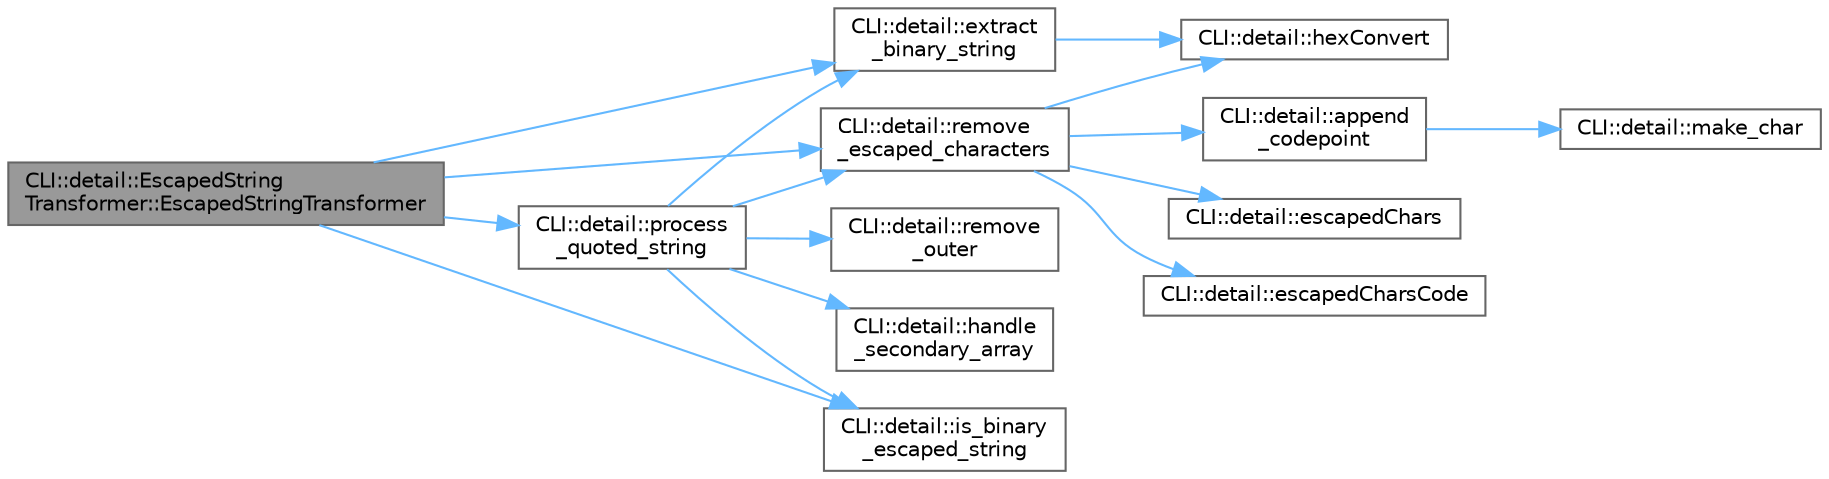digraph "CLI::detail::EscapedStringTransformer::EscapedStringTransformer"
{
 // LATEX_PDF_SIZE
  bgcolor="transparent";
  edge [fontname=Helvetica,fontsize=10,labelfontname=Helvetica,labelfontsize=10];
  node [fontname=Helvetica,fontsize=10,shape=box,height=0.2,width=0.4];
  rankdir="LR";
  Node1 [id="Node000001",label="CLI::detail::EscapedString\lTransformer::EscapedStringTransformer",height=0.2,width=0.4,color="gray40", fillcolor="grey60", style="filled", fontcolor="black",tooltip=" "];
  Node1 -> Node2 [id="edge16_Node000001_Node000002",color="steelblue1",style="solid",tooltip=" "];
  Node2 [id="Node000002",label="CLI::detail::extract\l_binary_string",height=0.2,width=0.4,color="grey40", fillcolor="white", style="filled",URL="$namespace_c_l_i_1_1detail.html#af78b41dff0efb596cea108fbc30d836e",tooltip="extract an escaped binary_string"];
  Node2 -> Node3 [id="edge17_Node000002_Node000003",color="steelblue1",style="solid",tooltip=" "];
  Node3 [id="Node000003",label="CLI::detail::hexConvert",height=0.2,width=0.4,color="grey40", fillcolor="white", style="filled",URL="$namespace_c_l_i_1_1detail.html#ae32e05dbdb9d3ac082ce5f2e27df4558",tooltip=" "];
  Node1 -> Node4 [id="edge18_Node000001_Node000004",color="steelblue1",style="solid",tooltip=" "];
  Node4 [id="Node000004",label="CLI::detail::is_binary\l_escaped_string",height=0.2,width=0.4,color="grey40", fillcolor="white", style="filled",URL="$namespace_c_l_i_1_1detail.html#a1cabf515dacd74e54ff16d81440458d4",tooltip=" "];
  Node1 -> Node5 [id="edge19_Node000001_Node000005",color="steelblue1",style="solid",tooltip=" "];
  Node5 [id="Node000005",label="CLI::detail::process\l_quoted_string",height=0.2,width=0.4,color="grey40", fillcolor="white", style="filled",URL="$namespace_c_l_i_1_1detail.html#acba85ea629b025de33660cc70febc118",tooltip="process a quoted string, remove the quotes and if appropriate handle escaped characters"];
  Node5 -> Node2 [id="edge20_Node000005_Node000002",color="steelblue1",style="solid",tooltip=" "];
  Node5 -> Node6 [id="edge21_Node000005_Node000006",color="steelblue1",style="solid",tooltip=" "];
  Node6 [id="Node000006",label="CLI::detail::handle\l_secondary_array",height=0.2,width=0.4,color="grey40", fillcolor="white", style="filled",URL="$namespace_c_l_i_1_1detail.html#ae08576800125b6981189e5d8c1e3c1c9",tooltip=" "];
  Node5 -> Node4 [id="edge22_Node000005_Node000004",color="steelblue1",style="solid",tooltip=" "];
  Node5 -> Node7 [id="edge23_Node000005_Node000007",color="steelblue1",style="solid",tooltip=" "];
  Node7 [id="Node000007",label="CLI::detail::remove\l_escaped_characters",height=0.2,width=0.4,color="grey40", fillcolor="white", style="filled",URL="$namespace_c_l_i_1_1detail.html#adb0a1af80bbb06a09ffad1429450d1eb",tooltip="replace the escaped characters with their equivalent"];
  Node7 -> Node8 [id="edge24_Node000007_Node000008",color="steelblue1",style="solid",tooltip=" "];
  Node8 [id="Node000008",label="CLI::detail::append\l_codepoint",height=0.2,width=0.4,color="grey40", fillcolor="white", style="filled",URL="$namespace_c_l_i_1_1detail.html#af265718eb109f18e915fbe0b9ac92833",tooltip=" "];
  Node8 -> Node9 [id="edge25_Node000008_Node000009",color="steelblue1",style="solid",tooltip=" "];
  Node9 [id="Node000009",label="CLI::detail::make_char",height=0.2,width=0.4,color="grey40", fillcolor="white", style="filled",URL="$namespace_c_l_i_1_1detail.html#a43d5344a6dc6f548296d77ee38f1c785",tooltip=" "];
  Node7 -> Node10 [id="edge26_Node000007_Node000010",color="steelblue1",style="solid",tooltip=" "];
  Node10 [id="Node000010",label="CLI::detail::escapedChars",height=0.2,width=0.4,color="grey40", fillcolor="white", style="filled",URL="$namespace_c_l_i_1_1detail.html#a661406a803377f64fb5e95b7cdab12db",tooltip=" "];
  Node7 -> Node11 [id="edge27_Node000007_Node000011",color="steelblue1",style="solid",tooltip=" "];
  Node11 [id="Node000011",label="CLI::detail::escapedCharsCode",height=0.2,width=0.4,color="grey40", fillcolor="white", style="filled",URL="$namespace_c_l_i_1_1detail.html#a50aead7121c1979e1b29f971f8d17ee6",tooltip=" "];
  Node7 -> Node3 [id="edge28_Node000007_Node000003",color="steelblue1",style="solid",tooltip=" "];
  Node5 -> Node12 [id="edge29_Node000005_Node000012",color="steelblue1",style="solid",tooltip=" "];
  Node12 [id="Node000012",label="CLI::detail::remove\l_outer",height=0.2,width=0.4,color="grey40", fillcolor="white", style="filled",URL="$namespace_c_l_i_1_1detail.html#ac0ce74ddee0225cc62da4bce6102dfed",tooltip=" "];
  Node1 -> Node7 [id="edge30_Node000001_Node000007",color="steelblue1",style="solid",tooltip=" "];
}
